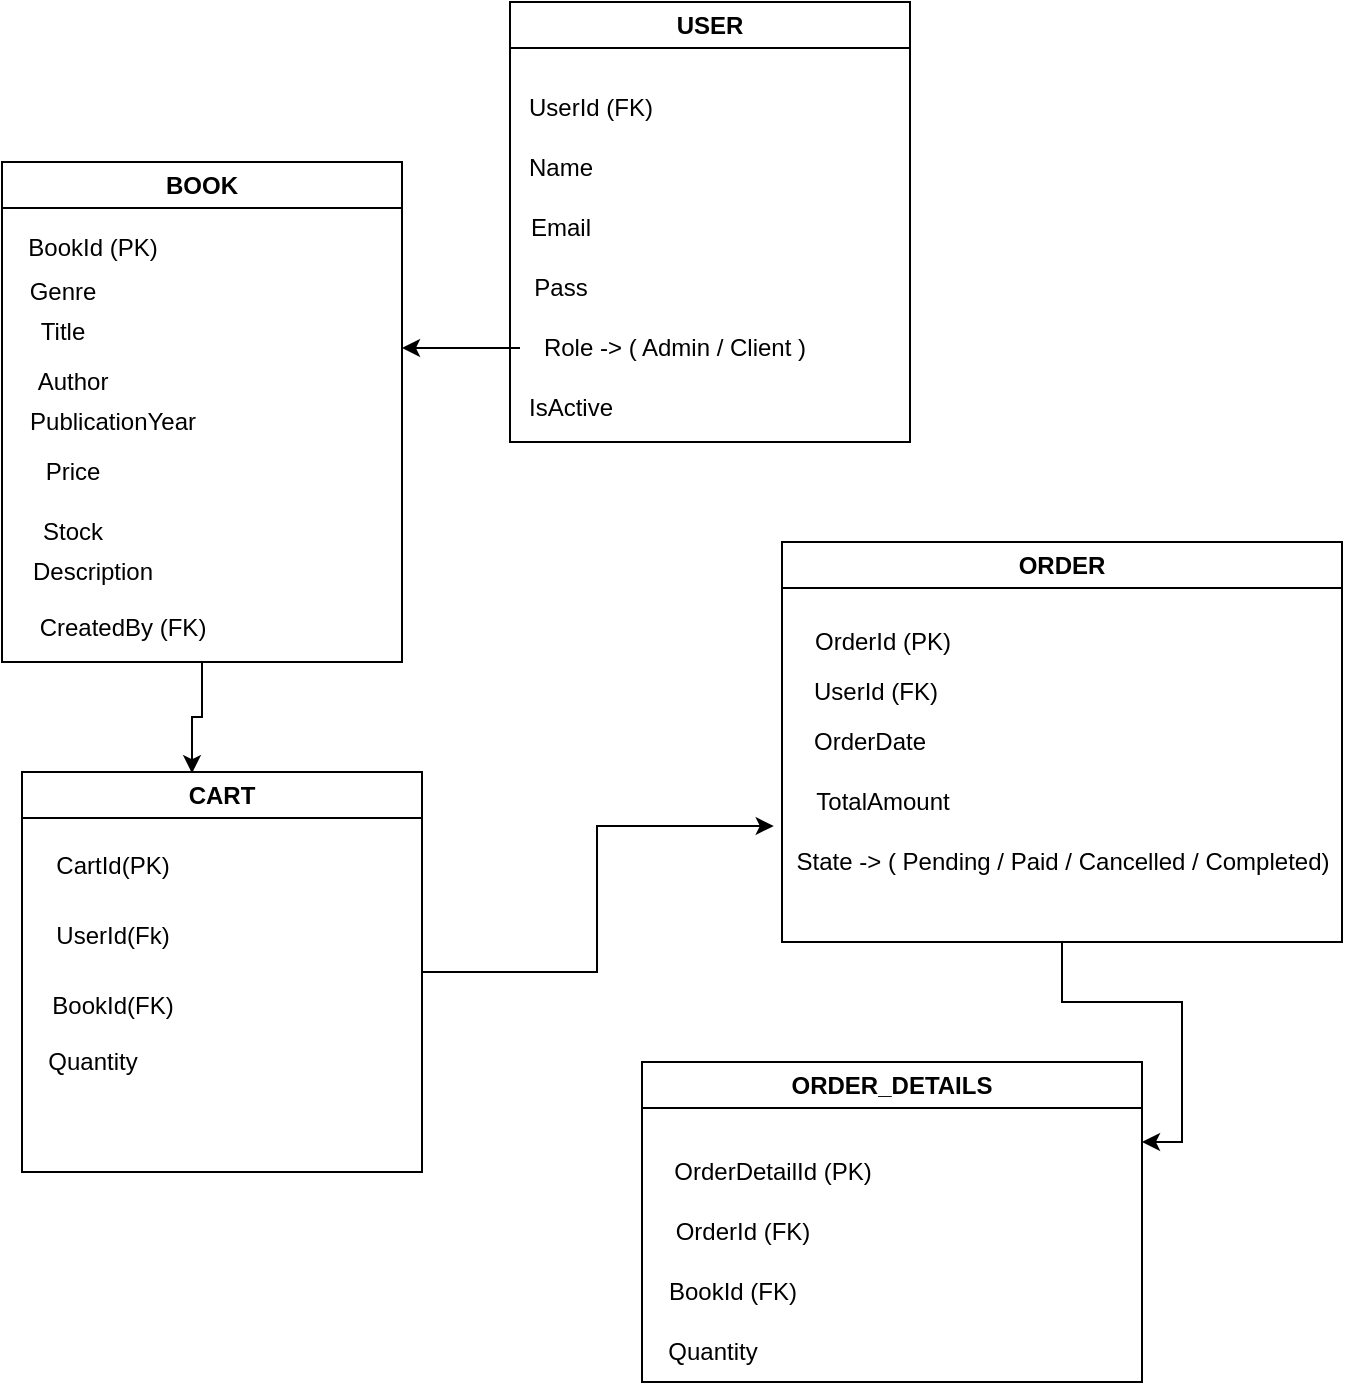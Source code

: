 <mxfile version="26.0.14">
  <diagram name="Página-1" id="eJ5r1Z9b5O2gZFpAm8o7">
    <mxGraphModel dx="1434" dy="738" grid="1" gridSize="10" guides="1" tooltips="1" connect="1" arrows="1" fold="1" page="1" pageScale="1" pageWidth="827" pageHeight="1169" math="0" shadow="0">
      <root>
        <mxCell id="0" />
        <mxCell id="1" parent="0" />
        <mxCell id="zpRsEXmZ7y7rmX2nnbqE-2" value="USER" style="swimlane;whiteSpace=wrap;html=1;" parent="1" vertex="1">
          <mxGeometry x="314" width="200" height="220" as="geometry" />
        </mxCell>
        <mxCell id="zpRsEXmZ7y7rmX2nnbqE-3" value="UserId (FK)" style="text;html=1;align=center;verticalAlign=middle;resizable=0;points=[];autosize=1;strokeColor=none;fillColor=none;" parent="zpRsEXmZ7y7rmX2nnbqE-2" vertex="1">
          <mxGeometry x="-5" y="38" width="90" height="30" as="geometry" />
        </mxCell>
        <mxCell id="zpRsEXmZ7y7rmX2nnbqE-4" value="Name" style="text;html=1;align=center;verticalAlign=middle;resizable=0;points=[];autosize=1;strokeColor=none;fillColor=none;" parent="zpRsEXmZ7y7rmX2nnbqE-2" vertex="1">
          <mxGeometry x="-5" y="68" width="60" height="30" as="geometry" />
        </mxCell>
        <mxCell id="zpRsEXmZ7y7rmX2nnbqE-6" value="Pass" style="text;html=1;align=center;verticalAlign=middle;resizable=0;points=[];autosize=1;strokeColor=none;fillColor=none;" parent="zpRsEXmZ7y7rmX2nnbqE-2" vertex="1">
          <mxGeometry y="128" width="50" height="30" as="geometry" />
        </mxCell>
        <mxCell id="zpRsEXmZ7y7rmX2nnbqE-5" value="Email" style="text;html=1;align=center;verticalAlign=middle;resizable=0;points=[];autosize=1;strokeColor=none;fillColor=none;" parent="zpRsEXmZ7y7rmX2nnbqE-2" vertex="1">
          <mxGeometry y="98" width="50" height="30" as="geometry" />
        </mxCell>
        <mxCell id="mvwaZfpoOtb_v0eCeMUj-16" style="edgeStyle=orthogonalEdgeStyle;rounded=0;orthogonalLoop=1;jettySize=auto;html=1;" edge="1" parent="zpRsEXmZ7y7rmX2nnbqE-2" source="zpRsEXmZ7y7rmX2nnbqE-7">
          <mxGeometry relative="1" as="geometry">
            <mxPoint x="-54" y="173" as="targetPoint" />
          </mxGeometry>
        </mxCell>
        <mxCell id="zpRsEXmZ7y7rmX2nnbqE-7" value="Role -&amp;gt; ( Admin / Client )" style="text;html=1;align=center;verticalAlign=middle;whiteSpace=wrap;rounded=0;" parent="zpRsEXmZ7y7rmX2nnbqE-2" vertex="1">
          <mxGeometry x="5" y="158" width="155" height="30" as="geometry" />
        </mxCell>
        <mxCell id="zpRsEXmZ7y7rmX2nnbqE-17" value="IsActive" style="text;html=1;align=center;verticalAlign=middle;resizable=0;points=[];autosize=1;strokeColor=none;fillColor=none;" parent="zpRsEXmZ7y7rmX2nnbqE-2" vertex="1">
          <mxGeometry x="-5" y="188" width="70" height="30" as="geometry" />
        </mxCell>
        <mxCell id="zpRsEXmZ7y7rmX2nnbqE-9" value="BOOK" style="swimlane;whiteSpace=wrap;html=1;" parent="1" vertex="1">
          <mxGeometry x="60" y="80" width="200" height="250" as="geometry" />
        </mxCell>
        <mxCell id="zpRsEXmZ7y7rmX2nnbqE-10" value="BookId (PK)" style="text;html=1;align=center;verticalAlign=middle;resizable=0;points=[];autosize=1;strokeColor=none;fillColor=none;" parent="zpRsEXmZ7y7rmX2nnbqE-9" vertex="1">
          <mxGeometry y="28" width="90" height="30" as="geometry" />
        </mxCell>
        <mxCell id="zpRsEXmZ7y7rmX2nnbqE-11" value="Title" style="text;html=1;align=center;verticalAlign=middle;resizable=0;points=[];autosize=1;strokeColor=none;fillColor=none;" parent="zpRsEXmZ7y7rmX2nnbqE-9" vertex="1">
          <mxGeometry x="5" y="70" width="50" height="30" as="geometry" />
        </mxCell>
        <mxCell id="zpRsEXmZ7y7rmX2nnbqE-12" value="Author" style="text;html=1;align=center;verticalAlign=middle;resizable=0;points=[];autosize=1;strokeColor=none;fillColor=none;" parent="zpRsEXmZ7y7rmX2nnbqE-9" vertex="1">
          <mxGeometry x="5" y="95" width="60" height="30" as="geometry" />
        </mxCell>
        <mxCell id="zpRsEXmZ7y7rmX2nnbqE-13" value="PublicationYear" style="text;html=1;align=center;verticalAlign=middle;resizable=0;points=[];autosize=1;strokeColor=none;fillColor=none;" parent="zpRsEXmZ7y7rmX2nnbqE-9" vertex="1">
          <mxGeometry y="114.5" width="110" height="30" as="geometry" />
        </mxCell>
        <mxCell id="zpRsEXmZ7y7rmX2nnbqE-15" value="Price" style="text;html=1;align=center;verticalAlign=middle;resizable=0;points=[];autosize=1;strokeColor=none;fillColor=none;" parent="zpRsEXmZ7y7rmX2nnbqE-9" vertex="1">
          <mxGeometry x="10" y="140" width="50" height="30" as="geometry" />
        </mxCell>
        <mxCell id="zpRsEXmZ7y7rmX2nnbqE-16" value="Stock" style="text;html=1;align=center;verticalAlign=middle;resizable=0;points=[];autosize=1;strokeColor=none;fillColor=none;" parent="zpRsEXmZ7y7rmX2nnbqE-9" vertex="1">
          <mxGeometry x="10" y="170" width="50" height="30" as="geometry" />
        </mxCell>
        <mxCell id="zpRsEXmZ7y7rmX2nnbqE-14" value="Genre" style="text;html=1;align=center;verticalAlign=middle;resizable=0;points=[];autosize=1;strokeColor=none;fillColor=none;" parent="zpRsEXmZ7y7rmX2nnbqE-9" vertex="1">
          <mxGeometry y="50" width="60" height="30" as="geometry" />
        </mxCell>
        <mxCell id="mvwaZfpoOtb_v0eCeMUj-2" value="Description" style="text;html=1;align=center;verticalAlign=middle;resizable=0;points=[];autosize=1;strokeColor=none;fillColor=none;" vertex="1" parent="zpRsEXmZ7y7rmX2nnbqE-9">
          <mxGeometry x="5" y="190" width="80" height="30" as="geometry" />
        </mxCell>
        <mxCell id="mvwaZfpoOtb_v0eCeMUj-15" value="CreatedBy (FK)" style="text;html=1;align=center;verticalAlign=middle;resizable=0;points=[];autosize=1;strokeColor=none;fillColor=none;" vertex="1" parent="zpRsEXmZ7y7rmX2nnbqE-9">
          <mxGeometry x="5" y="218" width="110" height="30" as="geometry" />
        </mxCell>
        <mxCell id="zpRsEXmZ7y7rmX2nnbqE-45" style="edgeStyle=orthogonalEdgeStyle;rounded=0;orthogonalLoop=1;jettySize=auto;html=1;entryX=1;entryY=0.25;entryDx=0;entryDy=0;" parent="1" source="zpRsEXmZ7y7rmX2nnbqE-31" target="zpRsEXmZ7y7rmX2nnbqE-37" edge="1">
          <mxGeometry relative="1" as="geometry" />
        </mxCell>
        <mxCell id="zpRsEXmZ7y7rmX2nnbqE-31" value="ORDER" style="swimlane;whiteSpace=wrap;html=1;" parent="1" vertex="1">
          <mxGeometry x="450" y="270" width="280" height="200" as="geometry" />
        </mxCell>
        <mxCell id="zpRsEXmZ7y7rmX2nnbqE-24" value="OrderDate" style="text;strokeColor=none;fillColor=none;align=left;verticalAlign=middle;spacingLeft=4;spacingRight=4;overflow=hidden;points=[[0,0.5],[1,0.5]];portConstraint=eastwest;rotatable=0;whiteSpace=wrap;html=1;" parent="zpRsEXmZ7y7rmX2nnbqE-31" vertex="1">
          <mxGeometry x="10" y="85" width="80" height="30" as="geometry" />
        </mxCell>
        <mxCell id="zpRsEXmZ7y7rmX2nnbqE-23" value="UserId (FK)" style="text;strokeColor=none;fillColor=none;align=left;verticalAlign=middle;spacingLeft=4;spacingRight=4;overflow=hidden;points=[[0,0.5],[1,0.5]];portConstraint=eastwest;rotatable=0;whiteSpace=wrap;html=1;" parent="zpRsEXmZ7y7rmX2nnbqE-31" vertex="1">
          <mxGeometry x="10" y="65" width="80" height="20" as="geometry" />
        </mxCell>
        <mxCell id="zpRsEXmZ7y7rmX2nnbqE-33" value="TotalAmount" style="text;html=1;align=center;verticalAlign=middle;resizable=0;points=[];autosize=1;strokeColor=none;fillColor=none;" parent="zpRsEXmZ7y7rmX2nnbqE-31" vertex="1">
          <mxGeometry x="5" y="115" width="90" height="30" as="geometry" />
        </mxCell>
        <mxCell id="zpRsEXmZ7y7rmX2nnbqE-32" value="OrderId (PK)" style="text;html=1;align=center;verticalAlign=middle;resizable=0;points=[];autosize=1;strokeColor=none;fillColor=none;" parent="zpRsEXmZ7y7rmX2nnbqE-31" vertex="1">
          <mxGeometry x="5" y="35" width="90" height="30" as="geometry" />
        </mxCell>
        <mxCell id="mvwaZfpoOtb_v0eCeMUj-1" value="State -&amp;gt; ( Pending / Paid / Cancelled / Completed)" style="text;html=1;align=center;verticalAlign=middle;resizable=0;points=[];autosize=1;strokeColor=none;fillColor=none;" vertex="1" parent="zpRsEXmZ7y7rmX2nnbqE-31">
          <mxGeometry x="-5" y="145" width="290" height="30" as="geometry" />
        </mxCell>
        <mxCell id="zpRsEXmZ7y7rmX2nnbqE-37" value="ORDER_DETAILS" style="swimlane;whiteSpace=wrap;html=1;" parent="1" vertex="1">
          <mxGeometry x="380" y="530" width="250" height="160" as="geometry" />
        </mxCell>
        <mxCell id="zpRsEXmZ7y7rmX2nnbqE-38" value="OrderDetailId (PK)" style="text;html=1;align=center;verticalAlign=middle;resizable=0;points=[];autosize=1;strokeColor=none;fillColor=none;" parent="zpRsEXmZ7y7rmX2nnbqE-37" vertex="1">
          <mxGeometry x="5" y="40" width="120" height="30" as="geometry" />
        </mxCell>
        <mxCell id="zpRsEXmZ7y7rmX2nnbqE-39" value="OrderId (FK)" style="text;html=1;align=center;verticalAlign=middle;resizable=0;points=[];autosize=1;strokeColor=none;fillColor=none;" parent="zpRsEXmZ7y7rmX2nnbqE-37" vertex="1">
          <mxGeometry x="5" y="70" width="90" height="30" as="geometry" />
        </mxCell>
        <mxCell id="zpRsEXmZ7y7rmX2nnbqE-40" value="BookId (FK)" style="text;html=1;align=center;verticalAlign=middle;resizable=0;points=[];autosize=1;strokeColor=none;fillColor=none;" parent="zpRsEXmZ7y7rmX2nnbqE-37" vertex="1">
          <mxGeometry y="100" width="90" height="30" as="geometry" />
        </mxCell>
        <mxCell id="zpRsEXmZ7y7rmX2nnbqE-41" value="Quantity" style="text;html=1;align=center;verticalAlign=middle;resizable=0;points=[];autosize=1;strokeColor=none;fillColor=none;" parent="zpRsEXmZ7y7rmX2nnbqE-37" vertex="1">
          <mxGeometry y="130" width="70" height="30" as="geometry" />
        </mxCell>
        <mxCell id="mvwaZfpoOtb_v0eCeMUj-18" style="edgeStyle=orthogonalEdgeStyle;rounded=0;orthogonalLoop=1;jettySize=auto;html=1;entryX=0.003;entryY=-0.1;entryDx=0;entryDy=0;entryPerimeter=0;" edge="1" parent="1" source="mvwaZfpoOtb_v0eCeMUj-3" target="mvwaZfpoOtb_v0eCeMUj-1">
          <mxGeometry relative="1" as="geometry">
            <mxPoint x="370" y="360" as="targetPoint" />
          </mxGeometry>
        </mxCell>
        <mxCell id="mvwaZfpoOtb_v0eCeMUj-3" value="CART" style="swimlane;whiteSpace=wrap;html=1;" vertex="1" parent="1">
          <mxGeometry x="70" y="385" width="200" height="200" as="geometry" />
        </mxCell>
        <mxCell id="mvwaZfpoOtb_v0eCeMUj-7" value="CartId(PK)" style="text;html=1;align=center;verticalAlign=middle;resizable=0;points=[];autosize=1;strokeColor=none;fillColor=none;" vertex="1" parent="mvwaZfpoOtb_v0eCeMUj-3">
          <mxGeometry x="5" y="32" width="80" height="30" as="geometry" />
        </mxCell>
        <mxCell id="mvwaZfpoOtb_v0eCeMUj-8" value="UserId(Fk)" style="text;html=1;align=center;verticalAlign=middle;resizable=0;points=[];autosize=1;strokeColor=none;fillColor=none;" vertex="1" parent="mvwaZfpoOtb_v0eCeMUj-3">
          <mxGeometry x="5" y="67" width="80" height="30" as="geometry" />
        </mxCell>
        <mxCell id="mvwaZfpoOtb_v0eCeMUj-9" value="BookId(FK)" style="text;html=1;align=center;verticalAlign=middle;resizable=0;points=[];autosize=1;strokeColor=none;fillColor=none;" vertex="1" parent="mvwaZfpoOtb_v0eCeMUj-3">
          <mxGeometry x="5" y="102" width="80" height="30" as="geometry" />
        </mxCell>
        <mxCell id="mvwaZfpoOtb_v0eCeMUj-10" value="Quantity" style="text;html=1;align=center;verticalAlign=middle;resizable=0;points=[];autosize=1;strokeColor=none;fillColor=none;" vertex="1" parent="mvwaZfpoOtb_v0eCeMUj-3">
          <mxGeometry y="130" width="70" height="30" as="geometry" />
        </mxCell>
        <mxCell id="mvwaZfpoOtb_v0eCeMUj-17" style="edgeStyle=orthogonalEdgeStyle;rounded=0;orthogonalLoop=1;jettySize=auto;html=1;entryX=0.425;entryY=0.003;entryDx=0;entryDy=0;entryPerimeter=0;" edge="1" parent="1" source="zpRsEXmZ7y7rmX2nnbqE-9" target="mvwaZfpoOtb_v0eCeMUj-3">
          <mxGeometry relative="1" as="geometry" />
        </mxCell>
      </root>
    </mxGraphModel>
  </diagram>
</mxfile>
